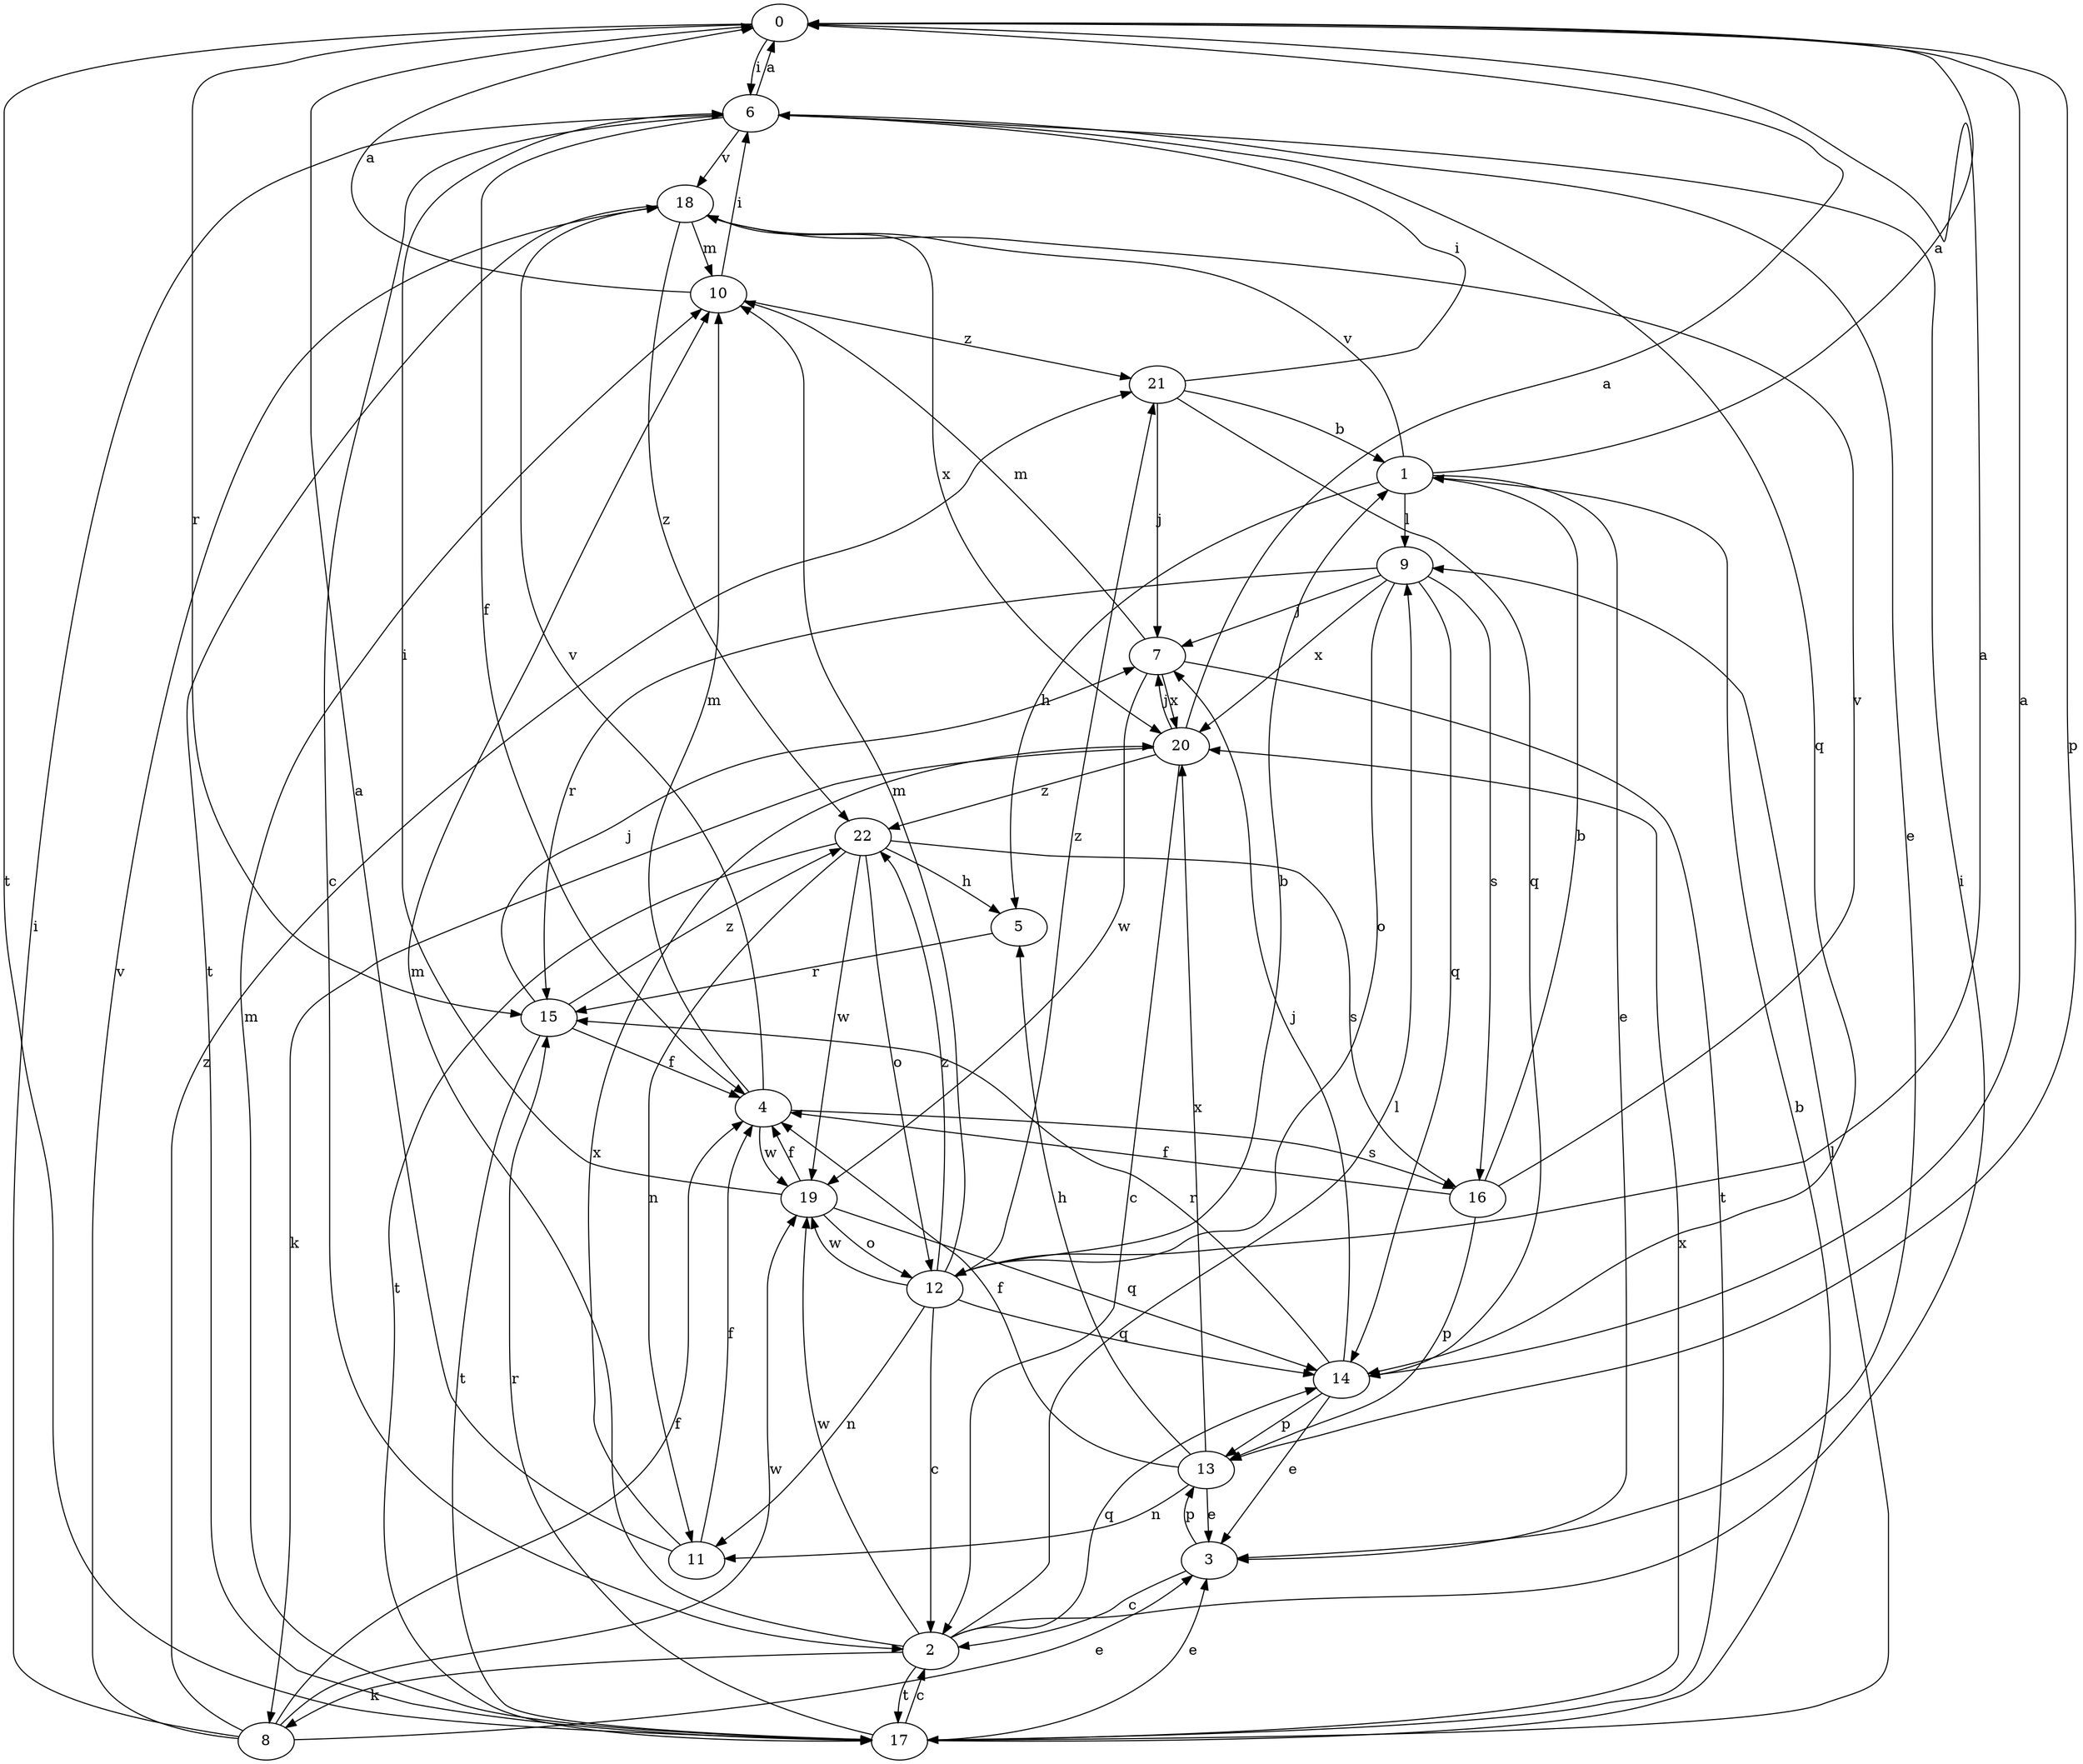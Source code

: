 strict digraph  {
0;
1;
2;
3;
4;
5;
6;
7;
8;
9;
10;
11;
12;
13;
14;
15;
16;
17;
18;
19;
20;
21;
22;
0 -> 6  [label=i];
0 -> 13  [label=p];
0 -> 15  [label=r];
0 -> 17  [label=t];
1 -> 0  [label=a];
1 -> 3  [label=e];
1 -> 5  [label=h];
1 -> 9  [label=l];
1 -> 18  [label=v];
2 -> 6  [label=i];
2 -> 8  [label=k];
2 -> 9  [label=l];
2 -> 10  [label=m];
2 -> 14  [label=q];
2 -> 17  [label=t];
2 -> 19  [label=w];
3 -> 2  [label=c];
3 -> 13  [label=p];
4 -> 10  [label=m];
4 -> 16  [label=s];
4 -> 18  [label=v];
4 -> 19  [label=w];
5 -> 15  [label=r];
6 -> 0  [label=a];
6 -> 2  [label=c];
6 -> 3  [label=e];
6 -> 4  [label=f];
6 -> 14  [label=q];
6 -> 18  [label=v];
7 -> 10  [label=m];
7 -> 17  [label=t];
7 -> 19  [label=w];
7 -> 20  [label=x];
8 -> 3  [label=e];
8 -> 4  [label=f];
8 -> 6  [label=i];
8 -> 18  [label=v];
8 -> 19  [label=w];
8 -> 21  [label=z];
9 -> 7  [label=j];
9 -> 12  [label=o];
9 -> 14  [label=q];
9 -> 15  [label=r];
9 -> 16  [label=s];
9 -> 20  [label=x];
10 -> 0  [label=a];
10 -> 6  [label=i];
10 -> 21  [label=z];
11 -> 0  [label=a];
11 -> 4  [label=f];
11 -> 20  [label=x];
12 -> 0  [label=a];
12 -> 1  [label=b];
12 -> 2  [label=c];
12 -> 10  [label=m];
12 -> 11  [label=n];
12 -> 14  [label=q];
12 -> 19  [label=w];
12 -> 21  [label=z];
12 -> 22  [label=z];
13 -> 3  [label=e];
13 -> 4  [label=f];
13 -> 5  [label=h];
13 -> 11  [label=n];
13 -> 20  [label=x];
14 -> 0  [label=a];
14 -> 3  [label=e];
14 -> 7  [label=j];
14 -> 13  [label=p];
14 -> 15  [label=r];
15 -> 4  [label=f];
15 -> 7  [label=j];
15 -> 17  [label=t];
15 -> 22  [label=z];
16 -> 1  [label=b];
16 -> 4  [label=f];
16 -> 13  [label=p];
16 -> 18  [label=v];
17 -> 1  [label=b];
17 -> 2  [label=c];
17 -> 3  [label=e];
17 -> 9  [label=l];
17 -> 10  [label=m];
17 -> 15  [label=r];
17 -> 20  [label=x];
18 -> 10  [label=m];
18 -> 17  [label=t];
18 -> 20  [label=x];
18 -> 22  [label=z];
19 -> 4  [label=f];
19 -> 6  [label=i];
19 -> 12  [label=o];
19 -> 14  [label=q];
20 -> 0  [label=a];
20 -> 2  [label=c];
20 -> 7  [label=j];
20 -> 8  [label=k];
20 -> 22  [label=z];
21 -> 1  [label=b];
21 -> 6  [label=i];
21 -> 7  [label=j];
21 -> 14  [label=q];
22 -> 5  [label=h];
22 -> 11  [label=n];
22 -> 12  [label=o];
22 -> 16  [label=s];
22 -> 17  [label=t];
22 -> 19  [label=w];
}
